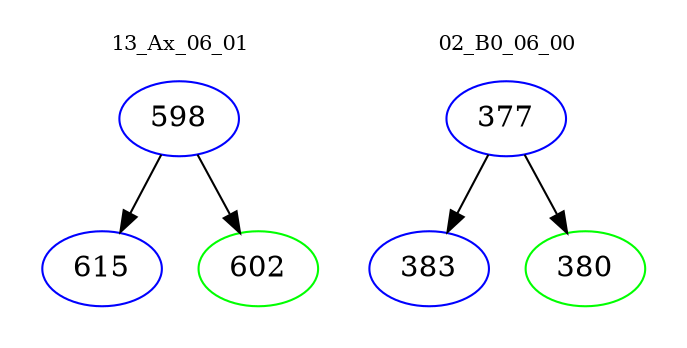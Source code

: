 digraph{
subgraph cluster_0 {
color = white
label = "13_Ax_06_01";
fontsize=10;
T0_598 [label="598", color="blue"]
T0_598 -> T0_615 [color="black"]
T0_615 [label="615", color="blue"]
T0_598 -> T0_602 [color="black"]
T0_602 [label="602", color="green"]
}
subgraph cluster_1 {
color = white
label = "02_B0_06_00";
fontsize=10;
T1_377 [label="377", color="blue"]
T1_377 -> T1_383 [color="black"]
T1_383 [label="383", color="blue"]
T1_377 -> T1_380 [color="black"]
T1_380 [label="380", color="green"]
}
}
